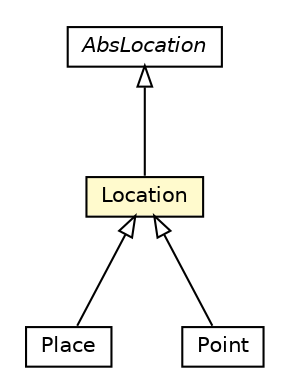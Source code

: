 #!/usr/local/bin/dot
#
# Class diagram 
# Generated by UMLGraph version R5_6-24-gf6e263 (http://www.umlgraph.org/)
#

digraph G {
	edge [fontname="Helvetica",fontsize=10,labelfontname="Helvetica",labelfontsize=10];
	node [fontname="Helvetica",fontsize=10,shape=plaintext];
	nodesep=0.25;
	ranksep=0.5;
	// org.universAAL.middleware.owl.supply.AbsLocation
	c5406973 [label=<<table title="org.universAAL.middleware.owl.supply.AbsLocation" border="0" cellborder="1" cellspacing="0" cellpadding="2" port="p" href="../../middleware/owl/supply/AbsLocation.html">
		<tr><td><table border="0" cellspacing="0" cellpadding="1">
<tr><td align="center" balign="center"><font face="Helvetica-Oblique"> AbsLocation </font></td></tr>
		</table></td></tr>
		</table>>, URL="../../middleware/owl/supply/AbsLocation.html", fontname="Helvetica", fontcolor="black", fontsize=10.0];
	// org.universAAL.ontology.location.Location
	c5407378 [label=<<table title="org.universAAL.ontology.location.Location" border="0" cellborder="1" cellspacing="0" cellpadding="2" port="p" bgcolor="lemonChiffon" href="./Location.html">
		<tr><td><table border="0" cellspacing="0" cellpadding="1">
<tr><td align="center" balign="center"> Location </td></tr>
		</table></td></tr>
		</table>>, URL="./Location.html", fontname="Helvetica", fontcolor="black", fontsize=10.0];
	// org.universAAL.ontology.location.Place
	c5407379 [label=<<table title="org.universAAL.ontology.location.Place" border="0" cellborder="1" cellspacing="0" cellpadding="2" port="p" href="./Place.html">
		<tr><td><table border="0" cellspacing="0" cellpadding="1">
<tr><td align="center" balign="center"> Place </td></tr>
		</table></td></tr>
		</table>>, URL="./Place.html", fontname="Helvetica", fontcolor="black", fontsize=10.0];
	// org.universAAL.ontology.location.position.Point
	c5407393 [label=<<table title="org.universAAL.ontology.location.position.Point" border="0" cellborder="1" cellspacing="0" cellpadding="2" port="p" href="./position/Point.html">
		<tr><td><table border="0" cellspacing="0" cellpadding="1">
<tr><td align="center" balign="center"> Point </td></tr>
		</table></td></tr>
		</table>>, URL="./position/Point.html", fontname="Helvetica", fontcolor="black", fontsize=10.0];
	//org.universAAL.ontology.location.Location extends org.universAAL.middleware.owl.supply.AbsLocation
	c5406973:p -> c5407378:p [dir=back,arrowtail=empty];
	//org.universAAL.ontology.location.Place extends org.universAAL.ontology.location.Location
	c5407378:p -> c5407379:p [dir=back,arrowtail=empty];
	//org.universAAL.ontology.location.position.Point extends org.universAAL.ontology.location.Location
	c5407378:p -> c5407393:p [dir=back,arrowtail=empty];
}

